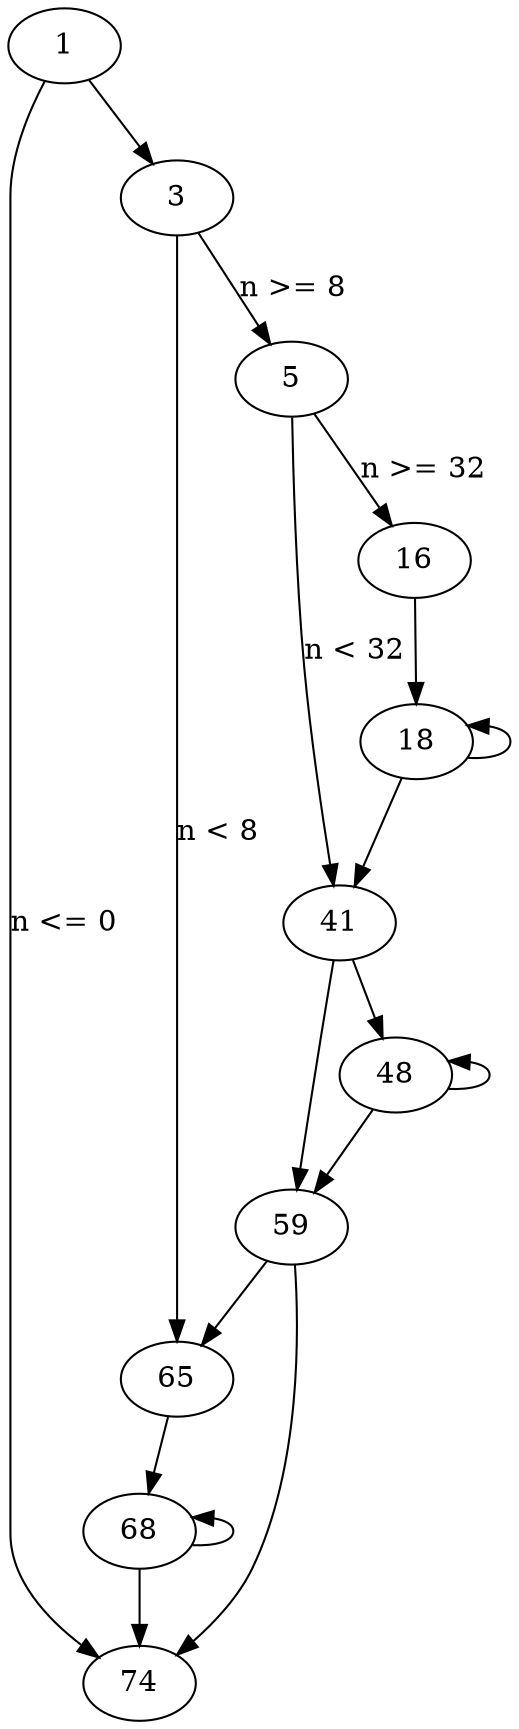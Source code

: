 digraph G {
    1 -> 74 [label="n <= 0"];
    1 -> 3;
    3 -> 65 [label="n < 8"];
    3 -> 5 [label="n >= 8"];
    5 -> 41 [label="n < 32"];
    5 -> 16 [label="n >= 32"];
    16 -> 18;
    18 -> 41;
    18 -> 18 [dir=back];
    41 -> 59;
    41 -> 48;
    48 -> 59;
    48 -> 48 [dir=back];
    59 -> 74;
    59 -> 65;
    65 -> 68;
    68 -> 74;
    68 -> 68 [dir=back];
}
